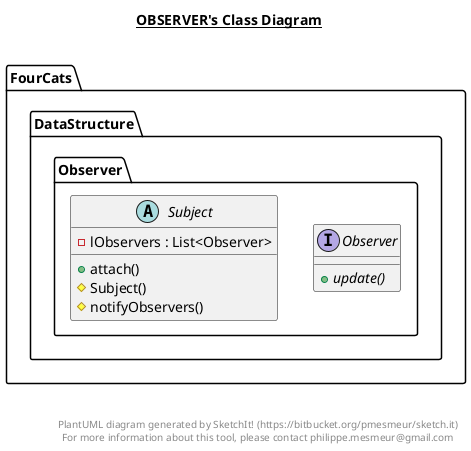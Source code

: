 @startuml

title __OBSERVER's Class Diagram__\n

  namespace FourCats {
    namespace DataStructure {
      namespace Observer {
        interface FourCats.DataStructure.Observer.Observer {
            {abstract} + update()
        }
      }
    }
  }
  

  namespace FourCats {
    namespace DataStructure {
      namespace Observer {
        abstract class FourCats.DataStructure.Observer.Subject {
            - lObservers : List<Observer>
            + attach()
            # Subject()
            # notifyObservers()
        }
      }
    }
  }
  



right footer


PlantUML diagram generated by SketchIt! (https://bitbucket.org/pmesmeur/sketch.it)
For more information about this tool, please contact philippe.mesmeur@gmail.com
endfooter

@enduml
